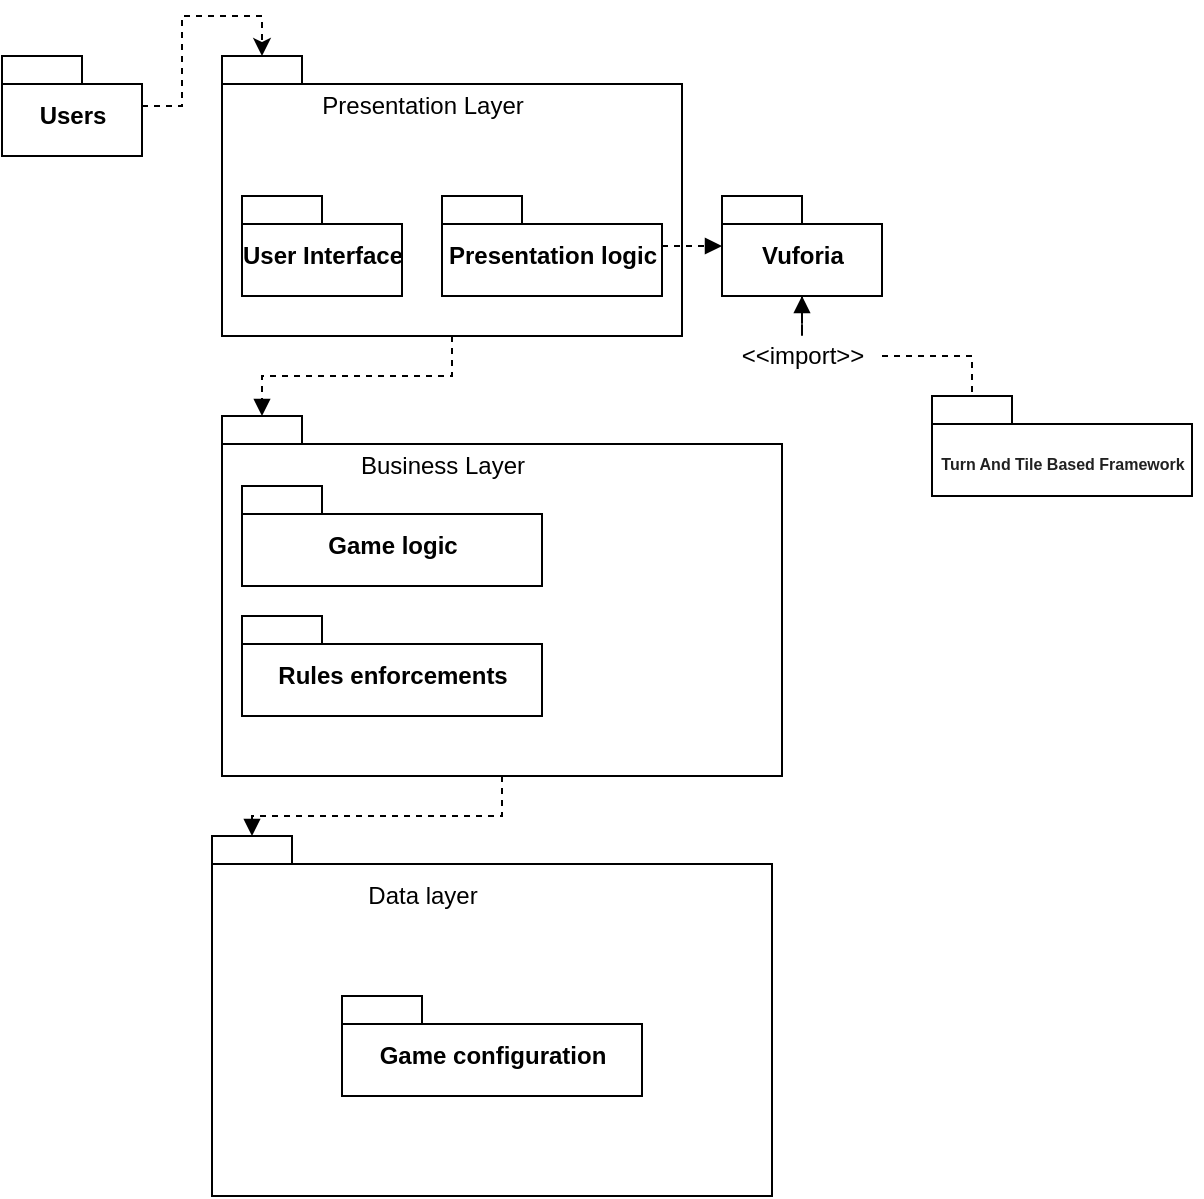 <mxfile version="13.9.2" type="device"><diagram id="dEpS0UQCFEBZwPy13ghr" name="Page-1"><mxGraphModel dx="1185" dy="662" grid="1" gridSize="10" guides="1" tooltips="1" connect="1" arrows="1" fold="1" page="1" pageScale="1" pageWidth="850" pageHeight="1100" math="0" shadow="0"><root><mxCell id="0"/><mxCell id="1" parent="0"/><mxCell id="0donAwTUVmovYhZ7rwBG-11" value="&lt;h1 class=&quot;cfm2v&quot; style=&quot;box-sizing: inherit; margin: 0px 0px 12px; padding: 0px; line-height: 1.2;&quot;&gt;&lt;br&gt;&lt;/h1&gt;" style="shape=folder;fontStyle=1;spacingTop=10;tabWidth=40;tabHeight=14;tabPosition=left;html=1;align=center;labelBackgroundColor=none;" vertex="1" parent="1"><mxGeometry x="505" y="200" width="130" height="50" as="geometry"/></mxCell><mxCell id="0donAwTUVmovYhZ7rwBG-8" style="edgeStyle=orthogonalEdgeStyle;rounded=0;orthogonalLoop=1;jettySize=auto;html=1;entryX=0;entryY=0;entryDx=20;entryDy=0;entryPerimeter=0;dashed=1;" edge="1" parent="1" source="0donAwTUVmovYhZ7rwBG-1" target="0donAwTUVmovYhZ7rwBG-2"><mxGeometry relative="1" as="geometry"/></mxCell><mxCell id="0donAwTUVmovYhZ7rwBG-1" value="Users" style="shape=folder;fontStyle=1;spacingTop=10;tabWidth=40;tabHeight=14;tabPosition=left;html=1;" vertex="1" parent="1"><mxGeometry x="40" y="30" width="70" height="50" as="geometry"/></mxCell><mxCell id="0donAwTUVmovYhZ7rwBG-28" style="edgeStyle=orthogonalEdgeStyle;rounded=0;orthogonalLoop=1;jettySize=auto;html=1;entryX=0;entryY=0;entryDx=20;entryDy=0;entryPerimeter=0;dashed=1;startArrow=none;startFill=0;endArrow=block;endFill=1;fontColor=#000000;" edge="1" parent="1" source="0donAwTUVmovYhZ7rwBG-2" target="0donAwTUVmovYhZ7rwBG-22"><mxGeometry relative="1" as="geometry"/></mxCell><mxCell id="0donAwTUVmovYhZ7rwBG-2" value="" style="shape=folder;fontStyle=1;spacingTop=10;tabWidth=40;tabHeight=14;tabPosition=left;html=1;" vertex="1" parent="1"><mxGeometry x="150" y="30" width="230" height="140" as="geometry"/></mxCell><mxCell id="0donAwTUVmovYhZ7rwBG-3" value="Presentation Layer" style="text;html=1;align=center;verticalAlign=middle;resizable=0;points=[];autosize=1;" vertex="1" parent="1"><mxGeometry x="190" y="45" width="120" height="20" as="geometry"/></mxCell><mxCell id="0donAwTUVmovYhZ7rwBG-4" value="User Interface" style="shape=folder;fontStyle=1;spacingTop=10;tabWidth=40;tabHeight=14;tabPosition=left;html=1;" vertex="1" parent="1"><mxGeometry x="160" y="100" width="80" height="50" as="geometry"/></mxCell><mxCell id="0donAwTUVmovYhZ7rwBG-16" style="edgeStyle=orthogonalEdgeStyle;rounded=0;orthogonalLoop=1;jettySize=auto;html=1;dashed=1;startArrow=none;startFill=0;endArrow=block;endFill=1;fontColor=#000000;" edge="1" parent="1" source="0donAwTUVmovYhZ7rwBG-5" target="0donAwTUVmovYhZ7rwBG-6"><mxGeometry relative="1" as="geometry"><Array as="points"><mxPoint x="400" y="130"/><mxPoint x="400" y="130"/></Array></mxGeometry></mxCell><mxCell id="0donAwTUVmovYhZ7rwBG-5" value="Presentation logic" style="shape=folder;fontStyle=1;spacingTop=10;tabWidth=40;tabHeight=14;tabPosition=left;html=1;" vertex="1" parent="1"><mxGeometry x="260" y="100" width="110" height="50" as="geometry"/></mxCell><mxCell id="0donAwTUVmovYhZ7rwBG-18" style="edgeStyle=orthogonalEdgeStyle;rounded=0;orthogonalLoop=1;jettySize=auto;html=1;dashed=1;startArrow=block;startFill=1;endArrow=none;endFill=0;fontColor=#000000;" edge="1" parent="1" source="0donAwTUVmovYhZ7rwBG-6" target="0donAwTUVmovYhZ7rwBG-15"><mxGeometry relative="1" as="geometry"/></mxCell><mxCell id="0donAwTUVmovYhZ7rwBG-6" value="Vuforia" style="shape=folder;fontStyle=1;spacingTop=10;tabWidth=40;tabHeight=14;tabPosition=left;html=1;" vertex="1" parent="1"><mxGeometry x="400" y="100" width="80" height="50" as="geometry"/></mxCell><mxCell id="0donAwTUVmovYhZ7rwBG-14" value="&lt;h1 class=&quot;cfm2v&quot; style=&quot;box-sizing: inherit; margin: 0px 0px 12px; padding: 0px; color: rgb(33, 33, 33); line-height: 1.2;&quot;&gt;&lt;font style=&quot;font-size: 8px&quot;&gt;Turn And Tile Based Framework&lt;/font&gt;&lt;/h1&gt;" style="text;html=1;align=center;verticalAlign=middle;resizable=0;points=[];autosize=1;labelBackgroundColor=none;" vertex="1" parent="1"><mxGeometry x="500" y="210" width="140" height="50" as="geometry"/></mxCell><mxCell id="0donAwTUVmovYhZ7rwBG-21" style="edgeStyle=orthogonalEdgeStyle;rounded=0;orthogonalLoop=1;jettySize=auto;html=1;entryX=0;entryY=0;entryDx=20;entryDy=0;entryPerimeter=0;dashed=1;startArrow=none;startFill=0;endArrow=none;endFill=0;fontColor=#000000;" edge="1" parent="1" source="0donAwTUVmovYhZ7rwBG-15" target="0donAwTUVmovYhZ7rwBG-11"><mxGeometry relative="1" as="geometry"/></mxCell><mxCell id="0donAwTUVmovYhZ7rwBG-15" value="&amp;lt;&amp;lt;import&amp;gt;&amp;gt;" style="text;html=1;align=center;verticalAlign=middle;resizable=0;points=[];autosize=1;fontColor=#000000;" vertex="1" parent="1"><mxGeometry x="400" y="170" width="80" height="20" as="geometry"/></mxCell><mxCell id="0donAwTUVmovYhZ7rwBG-31" style="edgeStyle=orthogonalEdgeStyle;rounded=0;orthogonalLoop=1;jettySize=auto;html=1;entryX=0;entryY=0;entryDx=20;entryDy=0;entryPerimeter=0;dashed=1;startArrow=none;startFill=0;endArrow=block;endFill=1;fontColor=#000000;" edge="1" parent="1" source="0donAwTUVmovYhZ7rwBG-22" target="0donAwTUVmovYhZ7rwBG-27"><mxGeometry relative="1" as="geometry"/></mxCell><mxCell id="0donAwTUVmovYhZ7rwBG-22" value="" style="shape=folder;fontStyle=1;spacingTop=10;tabWidth=40;tabHeight=14;tabPosition=left;html=1;" vertex="1" parent="1"><mxGeometry x="150" y="210" width="280" height="180" as="geometry"/></mxCell><mxCell id="0donAwTUVmovYhZ7rwBG-23" value="Business Layer" style="text;html=1;align=center;verticalAlign=middle;resizable=0;points=[];autosize=1;fontColor=#000000;" vertex="1" parent="1"><mxGeometry x="210" y="225" width="100" height="20" as="geometry"/></mxCell><mxCell id="0donAwTUVmovYhZ7rwBG-25" value="Game logic" style="shape=folder;fontStyle=1;spacingTop=10;tabWidth=40;tabHeight=14;tabPosition=left;html=1;" vertex="1" parent="1"><mxGeometry x="160" y="245" width="150" height="50" as="geometry"/></mxCell><mxCell id="0donAwTUVmovYhZ7rwBG-26" value="Rules enforcements" style="shape=folder;fontStyle=1;spacingTop=10;tabWidth=40;tabHeight=14;tabPosition=left;html=1;" vertex="1" parent="1"><mxGeometry x="160" y="310" width="150" height="50" as="geometry"/></mxCell><mxCell id="0donAwTUVmovYhZ7rwBG-27" value="" style="shape=folder;fontStyle=1;spacingTop=10;tabWidth=40;tabHeight=14;tabPosition=left;html=1;" vertex="1" parent="1"><mxGeometry x="145" y="420" width="280" height="180" as="geometry"/></mxCell><mxCell id="0donAwTUVmovYhZ7rwBG-29" value="Data layer" style="text;html=1;align=center;verticalAlign=middle;resizable=0;points=[];autosize=1;fontColor=#000000;" vertex="1" parent="1"><mxGeometry x="215" y="440" width="70" height="20" as="geometry"/></mxCell><mxCell id="0donAwTUVmovYhZ7rwBG-30" value="Game configuration" style="shape=folder;fontStyle=1;spacingTop=10;tabWidth=40;tabHeight=14;tabPosition=left;html=1;" vertex="1" parent="1"><mxGeometry x="210" y="500" width="150" height="50" as="geometry"/></mxCell></root></mxGraphModel></diagram></mxfile>